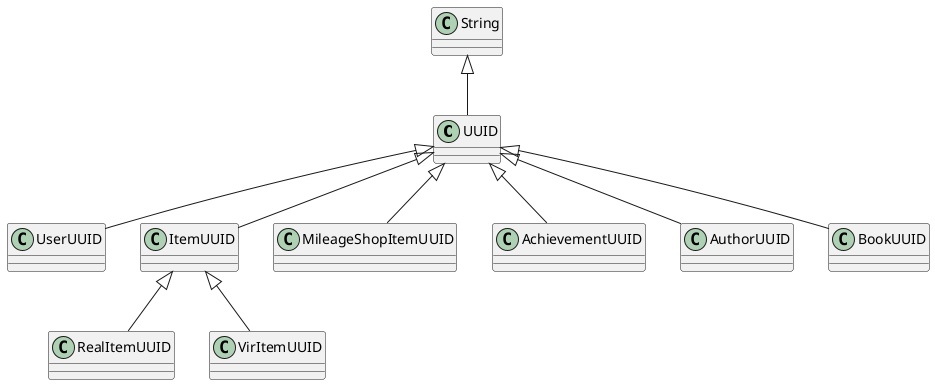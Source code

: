 @startuml
class UUID extends String
class UserUUID extends UUID
class ItemUUID extends UUID
class MileageShopItemUUID extends UUID
class RealItemUUID extends ItemUUID
class VirItemUUID extends ItemUUID
class AchievementUUID extends UUID
class AuthorUUID extends UUID
class BookUUID extends UUID
@enduml
